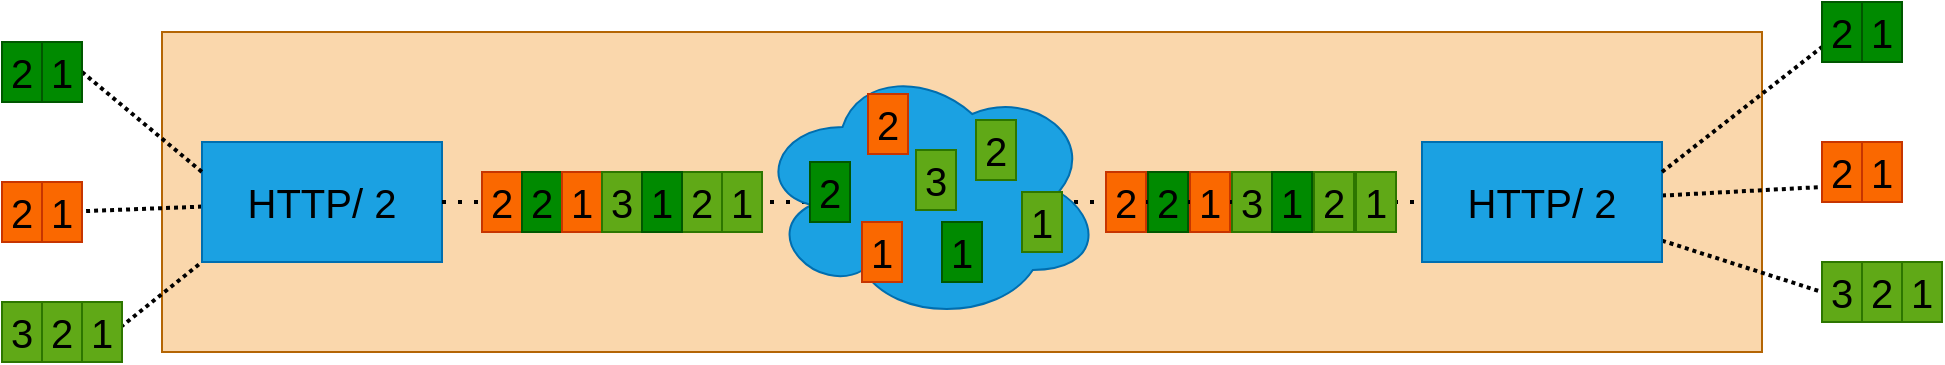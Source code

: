 <mxfile>
    <diagram id="QAT0Rklr1acDcikRpK9F" name="第 1 页">
        <mxGraphModel dx="816" dy="792" grid="1" gridSize="10" guides="1" tooltips="1" connect="1" arrows="1" fold="1" page="1" pageScale="1" pageWidth="827" pageHeight="1169" background="#ffffff" math="0" shadow="0">
            <root>
                <mxCell id="0"/>
                <mxCell id="1" parent="0"/>
                <mxCell id="2" value="" style="rounded=0;whiteSpace=wrap;html=1;fillColor=#fad7ac;strokeColor=#b46504;fontSize=20;fontColor=#000000;" parent="1" vertex="1">
                    <mxGeometry x="123" y="75" width="800" height="160" as="geometry"/>
                </mxCell>
                <mxCell id="22" value="" style="endArrow=none;dashed=1;html=1;dashPattern=1 3;strokeWidth=2;strokeColor=#000000;fontSize=20;fontColor=#000000;exitX=1;exitY=0.5;exitDx=0;exitDy=0;entryX=0;entryY=0.5;entryDx=0;entryDy=0;startArrow=none;" parent="1" source="32" target="15" edge="1">
                    <mxGeometry width="50" height="50" relative="1" as="geometry">
                        <mxPoint x="383" y="250" as="sourcePoint"/>
                        <mxPoint x="433" y="200" as="targetPoint"/>
                    </mxGeometry>
                </mxCell>
                <mxCell id="115" value="" style="edgeStyle=none;html=1;dashed=1;strokeColor=#000000;strokeWidth=2;endArrow=none;endFill=0;dashPattern=1 1;fontColor=#000000;" parent="1" source="3" target="112" edge="1">
                    <mxGeometry relative="1" as="geometry"/>
                </mxCell>
                <mxCell id="3" value="HTTP/ 2" style="rounded=0;whiteSpace=wrap;html=1;fillColor=#1ba1e2;strokeColor=#006EAF;fontColor=#000000;fontSize=20;" parent="1" vertex="1">
                    <mxGeometry x="143" y="130" width="120" height="60" as="geometry"/>
                </mxCell>
                <mxCell id="6" value="" style="ellipse;shape=cloud;whiteSpace=wrap;html=1;fontColor=#000000;fillColor=#1ba1e2;strokeColor=#006EAF;fontSize=20;" parent="1" vertex="1">
                    <mxGeometry x="420" y="90" width="173" height="130" as="geometry"/>
                </mxCell>
                <mxCell id="98" value="" style="edgeStyle=none;html=1;strokeWidth=2;strokeColor=#000000;entryX=0;entryY=0.5;entryDx=0;entryDy=0;endArrow=none;endFill=0;dashed=1;dashPattern=1 1;fontColor=#000000;" parent="1" source="15" target="95" edge="1">
                    <mxGeometry relative="1" as="geometry"/>
                </mxCell>
                <mxCell id="99" style="edgeStyle=none;html=1;entryX=0;entryY=0.75;entryDx=0;entryDy=0;strokeWidth=2;strokeColor=#000000;endArrow=none;endFill=0;dashed=1;dashPattern=1 1;fontColor=#000000;" parent="1" source="15" target="93" edge="1">
                    <mxGeometry relative="1" as="geometry"/>
                </mxCell>
                <mxCell id="15" value="HTTP/ 2" style="rounded=0;whiteSpace=wrap;html=1;fillColor=#1ba1e2;strokeColor=#006EAF;fontColor=#000000;fontSize=20;" parent="1" vertex="1">
                    <mxGeometry x="753" y="130" width="120" height="60" as="geometry"/>
                </mxCell>
                <mxCell id="24" value="" style="endArrow=none;dashed=1;html=1;dashPattern=1 3;strokeWidth=2;strokeColor=#000000;fontSize=20;fontColor=#000000;exitX=1;exitY=0.5;exitDx=0;exitDy=0;entryX=0;entryY=0.5;entryDx=0;entryDy=0;" parent="1" source="3" target="23" edge="1">
                    <mxGeometry width="50" height="50" relative="1" as="geometry">
                        <mxPoint x="263" y="160" as="sourcePoint"/>
                        <mxPoint x="753" y="160" as="targetPoint"/>
                    </mxGeometry>
                </mxCell>
                <mxCell id="73" value="2" style="rounded=0;whiteSpace=wrap;html=1;fontColor=#000000;fillColor=#fa6800;strokeColor=#C73500;fontSize=20;" parent="1" vertex="1">
                    <mxGeometry x="476" y="106" width="20" height="30" as="geometry"/>
                </mxCell>
                <mxCell id="85" value="2" style="rounded=0;whiteSpace=wrap;html=1;fontColor=#000000;fillColor=#008a00;strokeColor=#005700;fontSize=20;" parent="1" vertex="1">
                    <mxGeometry x="447" y="140" width="20" height="30" as="geometry"/>
                </mxCell>
                <mxCell id="87" value="1" style="rounded=0;whiteSpace=wrap;html=1;fontColor=#000000;fillColor=#fa6800;strokeColor=#C73500;fontSize=20;" parent="1" vertex="1">
                    <mxGeometry x="473" y="170" width="20" height="30" as="geometry"/>
                </mxCell>
                <mxCell id="88" value="2" style="rounded=0;whiteSpace=wrap;html=1;fontColor=#000000;fillColor=#60a917;strokeColor=#2D7600;fontSize=20;" parent="1" vertex="1">
                    <mxGeometry x="530" y="119" width="20" height="30" as="geometry"/>
                </mxCell>
                <mxCell id="89" value="1" style="rounded=0;whiteSpace=wrap;html=1;fontColor=#000000;fillColor=#008a00;strokeColor=#005700;fontSize=20;" parent="1" vertex="1">
                    <mxGeometry x="513" y="170" width="20" height="30" as="geometry"/>
                </mxCell>
                <mxCell id="90" value="1" style="rounded=0;whiteSpace=wrap;html=1;fontColor=#000000;fillColor=#60a917;strokeColor=#2D7600;fontSize=20;" parent="1" vertex="1">
                    <mxGeometry x="553" y="155" width="20" height="30" as="geometry"/>
                </mxCell>
                <mxCell id="100" style="edgeStyle=none;html=1;entryX=0;entryY=0.75;entryDx=0;entryDy=0;exitX=1;exitY=0.25;exitDx=0;exitDy=0;strokeWidth=2;strokeColor=#000000;endArrow=none;endFill=0;dashed=1;dashPattern=1 1;fontColor=#000000;" parent="1" source="15" target="91" edge="1">
                    <mxGeometry relative="1" as="geometry">
                        <mxPoint x="883" y="167.188" as="sourcePoint"/>
                        <mxPoint x="983" y="162.5" as="targetPoint"/>
                    </mxGeometry>
                </mxCell>
                <mxCell id="116" value="" style="endArrow=none;html=1;dashed=1;strokeColor=#000000;strokeWidth=2;exitX=1;exitY=0.5;exitDx=0;exitDy=0;entryX=0;entryY=0.25;entryDx=0;entryDy=0;dashPattern=1 1;fontColor=#000000;" parent="1" source="110" target="3" edge="1">
                    <mxGeometry width="50" height="50" relative="1" as="geometry">
                        <mxPoint x="523" y="-60" as="sourcePoint"/>
                        <mxPoint x="573" y="-110" as="targetPoint"/>
                    </mxGeometry>
                </mxCell>
                <mxCell id="117" value="" style="endArrow=none;html=1;dashed=1;strokeColor=#000000;strokeWidth=2;dashPattern=1 1;fontColor=#000000;" parent="1" edge="1">
                    <mxGeometry width="50" height="50" relative="1" as="geometry">
                        <mxPoint x="93" y="230" as="sourcePoint"/>
                        <mxPoint x="143" y="190" as="targetPoint"/>
                    </mxGeometry>
                </mxCell>
                <mxCell id="91" value="2" style="rounded=0;whiteSpace=wrap;html=1;fontColor=#000000;fillColor=#008a00;strokeColor=#005700;fontSize=20;" parent="1" vertex="1">
                    <mxGeometry x="953" y="60" width="20" height="30" as="geometry"/>
                </mxCell>
                <mxCell id="92" value="1" style="rounded=0;whiteSpace=wrap;html=1;fontColor=#000000;fillColor=#008a00;strokeColor=#005700;fontSize=20;" parent="1" vertex="1">
                    <mxGeometry x="973" y="60" width="20" height="30" as="geometry"/>
                </mxCell>
                <mxCell id="93" value="2" style="rounded=0;whiteSpace=wrap;html=1;fontColor=#000000;fillColor=#fa6800;strokeColor=#C73500;fontSize=20;" parent="1" vertex="1">
                    <mxGeometry x="953" y="130" width="20" height="30" as="geometry"/>
                </mxCell>
                <mxCell id="94" value="1" style="rounded=0;whiteSpace=wrap;html=1;fontColor=#000000;fillColor=#fa6800;strokeColor=#C73500;fontSize=20;" parent="1" vertex="1">
                    <mxGeometry x="973" y="130" width="20" height="30" as="geometry"/>
                </mxCell>
                <mxCell id="95" value="3" style="rounded=0;whiteSpace=wrap;html=1;fontColor=#000000;fillColor=#60a917;strokeColor=#2D7600;fontSize=20;" parent="1" vertex="1">
                    <mxGeometry x="953" y="190" width="20" height="30" as="geometry"/>
                </mxCell>
                <mxCell id="96" value="2" style="rounded=0;whiteSpace=wrap;html=1;fontColor=#000000;fillColor=#60a917;strokeColor=#2D7600;fontSize=20;" parent="1" vertex="1">
                    <mxGeometry x="973" y="190" width="20" height="30" as="geometry"/>
                </mxCell>
                <mxCell id="23" value="2" style="rounded=0;whiteSpace=wrap;html=1;fontColor=#000000;fillColor=#fa6800;strokeColor=#C73500;fontSize=20;" parent="1" vertex="1">
                    <mxGeometry x="283" y="145" width="20" height="30" as="geometry"/>
                </mxCell>
                <mxCell id="26" value="2" style="rounded=0;whiteSpace=wrap;html=1;fontColor=#000000;fillColor=#008a00;strokeColor=#005700;fontSize=20;" parent="1" vertex="1">
                    <mxGeometry x="303" y="145" width="20" height="30" as="geometry"/>
                </mxCell>
                <mxCell id="28" value="1" style="rounded=0;whiteSpace=wrap;html=1;fontColor=#000000;fillColor=#fa6800;strokeColor=#C73500;fontSize=20;" parent="1" vertex="1">
                    <mxGeometry x="323" y="145" width="20" height="30" as="geometry"/>
                </mxCell>
                <mxCell id="30" value="3" style="rounded=0;whiteSpace=wrap;html=1;fontColor=#000000;fillColor=#60a917;strokeColor=#2D7600;fontSize=20;" parent="1" vertex="1">
                    <mxGeometry x="343" y="145" width="20" height="30" as="geometry"/>
                </mxCell>
                <mxCell id="32" value="2" style="rounded=0;whiteSpace=wrap;html=1;fontColor=#000000;fillColor=#60a917;strokeColor=#2D7600;fontSize=20;" parent="1" vertex="1">
                    <mxGeometry x="383" y="145" width="20" height="30" as="geometry"/>
                </mxCell>
                <mxCell id="27" value="" style="endArrow=none;dashed=1;html=1;dashPattern=1 3;strokeWidth=2;strokeColor=#000000;fontSize=20;fontColor=#000000;exitX=1;exitY=0.5;exitDx=0;exitDy=0;entryX=0;entryY=0.5;entryDx=0;entryDy=0;startArrow=none;" parent="1" source="23" target="26" edge="1">
                    <mxGeometry width="50" height="50" relative="1" as="geometry">
                        <mxPoint x="563" y="305" as="sourcePoint"/>
                        <mxPoint x="1003" y="305" as="targetPoint"/>
                    </mxGeometry>
                </mxCell>
                <mxCell id="29" value="" style="endArrow=none;dashed=1;html=1;dashPattern=1 3;strokeWidth=2;strokeColor=#000000;fontSize=20;fontColor=#000000;exitX=1;exitY=0.5;exitDx=0;exitDy=0;entryX=0;entryY=0.5;entryDx=0;entryDy=0;startArrow=none;" parent="1" source="26" target="28" edge="1">
                    <mxGeometry width="50" height="50" relative="1" as="geometry">
                        <mxPoint x="593" y="305" as="sourcePoint"/>
                        <mxPoint x="1003" y="305" as="targetPoint"/>
                    </mxGeometry>
                </mxCell>
                <mxCell id="31" value="" style="endArrow=none;dashed=1;html=1;dashPattern=1 3;strokeWidth=2;strokeColor=#000000;fontSize=20;fontColor=#000000;exitX=1;exitY=0.5;exitDx=0;exitDy=0;entryX=0;entryY=0.5;entryDx=0;entryDy=0;startArrow=none;" parent="1" source="28" target="30" edge="1">
                    <mxGeometry width="50" height="50" relative="1" as="geometry">
                        <mxPoint x="623" y="305" as="sourcePoint"/>
                        <mxPoint x="1003" y="305" as="targetPoint"/>
                    </mxGeometry>
                </mxCell>
                <mxCell id="33" value="" style="endArrow=none;dashed=1;html=1;dashPattern=1 3;strokeWidth=2;strokeColor=#000000;fontSize=20;fontColor=#000000;exitX=1;exitY=0.5;exitDx=0;exitDy=0;entryX=0;entryY=0.5;entryDx=0;entryDy=0;startArrow=none;" parent="1" source="30" target="32" edge="1">
                    <mxGeometry width="50" height="50" relative="1" as="geometry">
                        <mxPoint x="653" y="305" as="sourcePoint"/>
                        <mxPoint x="1003" y="305" as="targetPoint"/>
                    </mxGeometry>
                </mxCell>
                <mxCell id="34" value="1" style="rounded=0;whiteSpace=wrap;html=1;fontColor=#000000;fillColor=#008a00;strokeColor=#005700;fontSize=20;" parent="1" vertex="1">
                    <mxGeometry x="363" y="145" width="20" height="30" as="geometry"/>
                </mxCell>
                <mxCell id="121" value="1" style="rounded=0;whiteSpace=wrap;html=1;fontColor=#000000;fillColor=#60a917;strokeColor=#2D7600;fontSize=20;" parent="1" vertex="1">
                    <mxGeometry x="403" y="145" width="20" height="30" as="geometry"/>
                </mxCell>
                <mxCell id="123" value="3" style="rounded=0;whiteSpace=wrap;html=1;fontColor=#000000;fillColor=#60a917;strokeColor=#2D7600;fontSize=20;" parent="1" vertex="1">
                    <mxGeometry x="500" y="134" width="20" height="30" as="geometry"/>
                </mxCell>
                <mxCell id="62" value="2" style="rounded=0;whiteSpace=wrap;html=1;fontColor=#000000;fillColor=#fa6800;strokeColor=#C73500;fontSize=20;" parent="1" vertex="1">
                    <mxGeometry x="595" y="145" width="20" height="30" as="geometry"/>
                </mxCell>
                <mxCell id="63" value="2" style="rounded=0;whiteSpace=wrap;html=1;fontColor=#000000;fillColor=#008a00;strokeColor=#005700;fontSize=20;" parent="1" vertex="1">
                    <mxGeometry x="616" y="145" width="20" height="30" as="geometry"/>
                </mxCell>
                <mxCell id="64" value="1" style="rounded=0;whiteSpace=wrap;html=1;fontColor=#000000;fillColor=#fa6800;strokeColor=#C73500;fontSize=20;" parent="1" vertex="1">
                    <mxGeometry x="637" y="145" width="20" height="30" as="geometry"/>
                </mxCell>
                <mxCell id="65" value="3" style="rounded=0;whiteSpace=wrap;html=1;fontColor=#000000;fillColor=#60a917;strokeColor=#2D7600;fontSize=20;" parent="1" vertex="1">
                    <mxGeometry x="658" y="145" width="20" height="30" as="geometry"/>
                </mxCell>
                <mxCell id="66" value="2" style="rounded=0;whiteSpace=wrap;html=1;fontColor=#000000;fillColor=#60a917;strokeColor=#2D7600;fontSize=20;" parent="1" vertex="1">
                    <mxGeometry x="699" y="145" width="20" height="30" as="geometry"/>
                </mxCell>
                <mxCell id="68" value="" style="endArrow=none;dashed=1;html=1;dashPattern=1 3;strokeWidth=2;strokeColor=#000000;fontSize=20;fontColor=#000000;exitX=1;exitY=0.5;exitDx=0;exitDy=0;entryX=0;entryY=0.5;entryDx=0;entryDy=0;startArrow=none;" parent="1" source="62" target="63" edge="1">
                    <mxGeometry width="50" height="50" relative="1" as="geometry">
                        <mxPoint x="783" y="170" as="sourcePoint"/>
                        <mxPoint x="1223" y="170" as="targetPoint"/>
                    </mxGeometry>
                </mxCell>
                <mxCell id="69" value="" style="endArrow=none;dashed=1;html=1;dashPattern=1 3;strokeWidth=2;strokeColor=#000000;fontSize=20;fontColor=#000000;exitX=1;exitY=0.5;exitDx=0;exitDy=0;entryX=0;entryY=0.5;entryDx=0;entryDy=0;startArrow=none;" parent="1" source="63" target="64" edge="1">
                    <mxGeometry width="50" height="50" relative="1" as="geometry">
                        <mxPoint x="813" y="170" as="sourcePoint"/>
                        <mxPoint x="1223" y="170" as="targetPoint"/>
                    </mxGeometry>
                </mxCell>
                <mxCell id="70" value="" style="endArrow=none;dashed=1;html=1;dashPattern=1 3;strokeWidth=2;strokeColor=#000000;fontSize=20;fontColor=#000000;exitX=1;exitY=0.5;exitDx=0;exitDy=0;entryX=0;entryY=0.5;entryDx=0;entryDy=0;startArrow=none;" parent="1" source="64" target="65" edge="1">
                    <mxGeometry width="50" height="50" relative="1" as="geometry">
                        <mxPoint x="843" y="170" as="sourcePoint"/>
                        <mxPoint x="1223" y="170" as="targetPoint"/>
                    </mxGeometry>
                </mxCell>
                <mxCell id="71" value="" style="endArrow=none;dashed=1;html=1;dashPattern=1 3;strokeWidth=2;strokeColor=#000000;fontSize=20;fontColor=#000000;exitX=1;exitY=0.5;exitDx=0;exitDy=0;entryX=0;entryY=0.5;entryDx=0;entryDy=0;startArrow=none;" parent="1" source="65" target="66" edge="1">
                    <mxGeometry width="50" height="50" relative="1" as="geometry">
                        <mxPoint x="873" y="170" as="sourcePoint"/>
                        <mxPoint x="1223" y="170" as="targetPoint"/>
                    </mxGeometry>
                </mxCell>
                <mxCell id="67" value="1" style="rounded=0;whiteSpace=wrap;html=1;fontColor=#000000;fillColor=#008a00;strokeColor=#005700;fontSize=20;" parent="1" vertex="1">
                    <mxGeometry x="678" y="145" width="20" height="30" as="geometry"/>
                </mxCell>
                <mxCell id="124" value="1" style="rounded=0;whiteSpace=wrap;html=1;fontColor=#000000;fillColor=#60a917;strokeColor=#2D7600;fontSize=20;" parent="1" vertex="1">
                    <mxGeometry x="720" y="145" width="20" height="30" as="geometry"/>
                </mxCell>
                <mxCell id="109" value="2" style="rounded=0;whiteSpace=wrap;html=1;fontColor=#000000;fillColor=#008a00;strokeColor=#005700;fontSize=20;" parent="1" vertex="1">
                    <mxGeometry x="43" y="80" width="20" height="30" as="geometry"/>
                </mxCell>
                <mxCell id="110" value="1" style="rounded=0;whiteSpace=wrap;html=1;fontColor=#000000;fillColor=#008a00;strokeColor=#005700;fontSize=20;" parent="1" vertex="1">
                    <mxGeometry x="63" y="80" width="20" height="30" as="geometry"/>
                </mxCell>
                <mxCell id="111" value="2" style="rounded=0;whiteSpace=wrap;html=1;fontColor=#000000;fillColor=#fa6800;strokeColor=#C73500;fontSize=20;" parent="1" vertex="1">
                    <mxGeometry x="43" y="150" width="20" height="30" as="geometry"/>
                </mxCell>
                <mxCell id="112" value="1" style="rounded=0;whiteSpace=wrap;html=1;fontColor=#000000;fillColor=#fa6800;strokeColor=#C73500;fontSize=20;" parent="1" vertex="1">
                    <mxGeometry x="63" y="150" width="20" height="30" as="geometry"/>
                </mxCell>
                <mxCell id="113" value="3" style="rounded=0;whiteSpace=wrap;html=1;fontColor=#000000;fillColor=#60a917;strokeColor=#2D7600;fontSize=20;" parent="1" vertex="1">
                    <mxGeometry x="43" y="210" width="20" height="30" as="geometry"/>
                </mxCell>
                <mxCell id="114" value="2" style="rounded=0;whiteSpace=wrap;html=1;fontColor=#000000;fillColor=#60a917;strokeColor=#2D7600;fontSize=20;" parent="1" vertex="1">
                    <mxGeometry x="63" y="210" width="20" height="30" as="geometry"/>
                </mxCell>
                <mxCell id="127" value="1" style="rounded=0;whiteSpace=wrap;html=1;fontColor=#000000;fillColor=#60a917;strokeColor=#2D7600;fontSize=20;" parent="1" vertex="1">
                    <mxGeometry x="83" y="210" width="20" height="30" as="geometry"/>
                </mxCell>
                <mxCell id="128" value="1" style="rounded=0;whiteSpace=wrap;html=1;fontColor=#000000;fillColor=#60a917;strokeColor=#2D7600;fontSize=20;" parent="1" vertex="1">
                    <mxGeometry x="993" y="190" width="20" height="30" as="geometry"/>
                </mxCell>
            </root>
        </mxGraphModel>
    </diagram>
</mxfile>